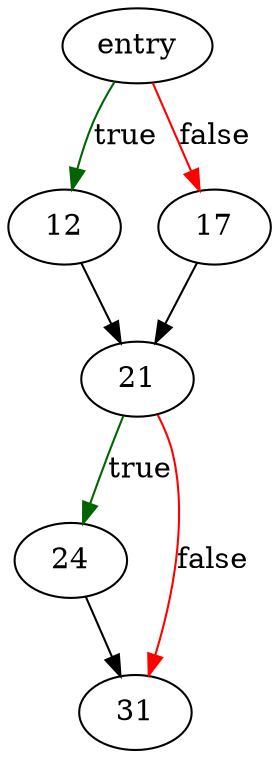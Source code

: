 digraph "sqlite3FindCollSeq" {
	// Node definitions.
	4 [label=entry];
	12;
	17;
	21;
	24;
	31;

	// Edge definitions.
	4 -> 12 [
		color=darkgreen
		label=true
	];
	4 -> 17 [
		color=red
		label=false
	];
	12 -> 21;
	17 -> 21;
	21 -> 24 [
		color=darkgreen
		label=true
	];
	21 -> 31 [
		color=red
		label=false
	];
	24 -> 31;
}